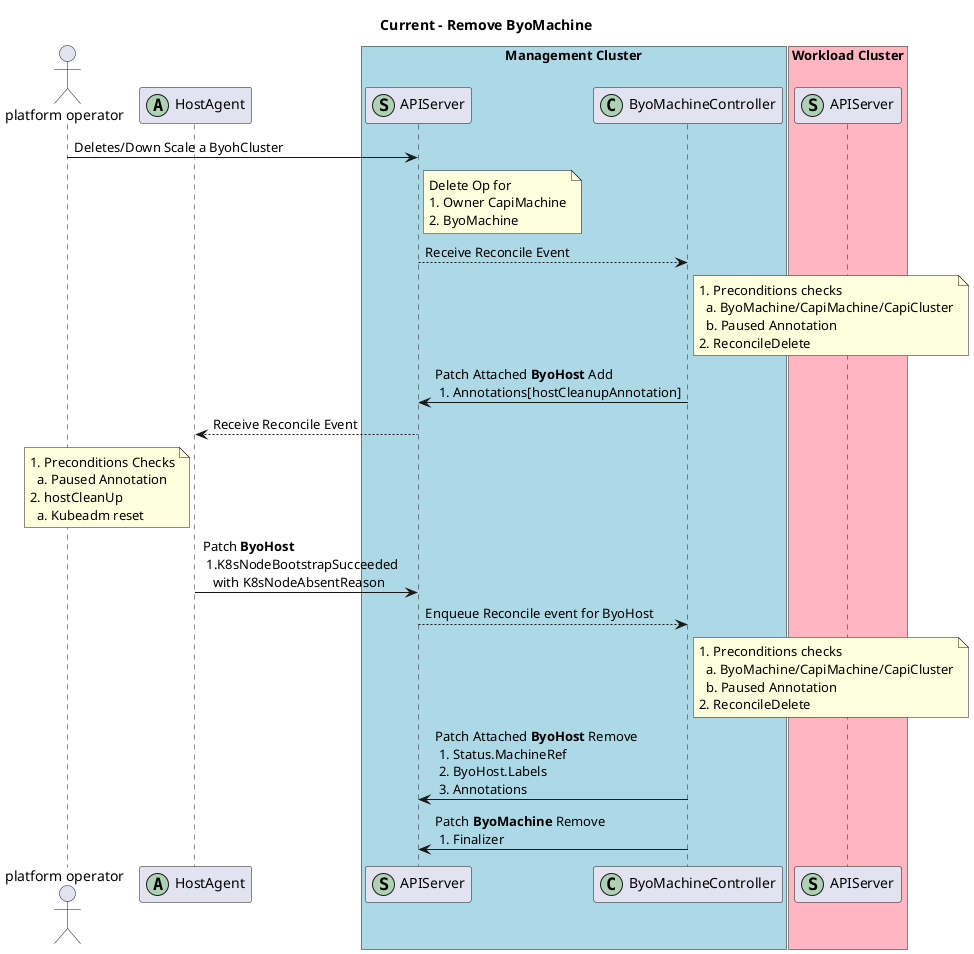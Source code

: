 @startuml Del-byomachine
title
Current - Remove ByoMachine
end title

actor "platform operator" as po
participant HostAgent as hagent <<(A,#ADD1B2)>>
box "Management Cluster" #LightBlue
    participant APIServer as mc <<(S,#ADD1B2) >>
    participant ByoMachineController as bmc <<(C,#ADD1B2)>>
end box

box "Workload Cluster" #LightPink
    participant APIServer as wc <<(S,#ADD1B2) >>
end box 


po->mc: Deletes/Down Scale a ByohCluster
note right of mc
Delete Op for 
1. Owner CapiMachine
2. ByoMachine
end note

mc --> bmc: Receive Reconcile Event
note right of bmc
    1. Preconditions checks
      a. ByoMachine/CapiMachine/CapiCluster
      b. Paused Annotation
    2. ReconcileDelete
end note
bmc -> mc: Patch Attached <b>ByoHost</b> Add \n 1. Annotations[hostCleanupAnnotation]
mc --> hagent: Receive Reconcile Event
note left of hagent
    1. Preconditions Checks
      a. Paused Annotation
    2. hostCleanUp
      a. Kubeadm reset
end note
hagent -> mc: Patch <b>ByoHost</b> \n 1.K8sNodeBootstrapSucceeded \n   with K8sNodeAbsentReason
mc --> bmc: Enqueue Reconcile event for ByoHost
note right of bmc
    1. Preconditions checks
      a. ByoMachine/CapiMachine/CapiCluster
      b. Paused Annotation
    2. ReconcileDelete
end note
bmc -> mc: Patch Attached <b>ByoHost</b> Remove \n 1. Status.MachineRef \n 2. ByoHost.Labels \n 3. Annotations
bmc -> mc: Patch <b>ByoMachine</b> Remove \n 1. Finalizer

@enduml
